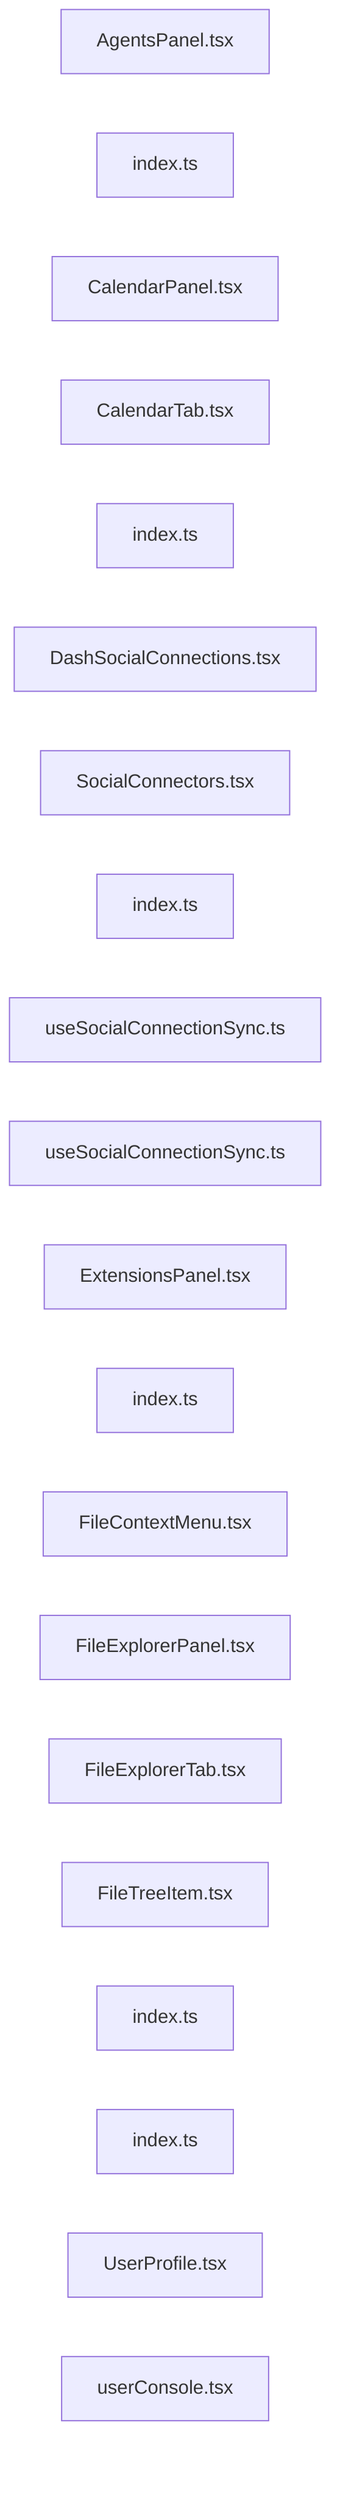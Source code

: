 graph LR
    app__components_activity__components_agents_AgentsPanel_tsx[AgentsPanel.tsx]
    app__components_activity__components_agents_index_ts[index.ts]
    app__components_activity__components_calendar_CalendarPanel_tsx[CalendarPanel.tsx]
    app__components_activity__components_calendar_CalendarTab_tsx[CalendarTab.tsx]
    app__components_activity__components_calendar_index_ts[index.ts]
    app__components_activity__components_connections_DashSocialConnections_tsx[DashSocialConnections.tsx]
    app__components_activity__components_connections_SocialConnectors_tsx[SocialConnectors.tsx]
    app__components_activity__components_connections_index_ts[index.ts]
    app__components_activity__components_connections_resources_useSocialConnectionSync_ts[useSocialConnectionSync.ts]
    app__components_activity__components_connections_useSocialConnectionSync_ts[useSocialConnectionSync.ts]
    app__components_activity__components_extensions_ExtensionsPanel_tsx[ExtensionsPanel.tsx]
    app__components_activity__components_extensions_index_ts[index.ts]
    app__components_activity__components_fileExplorer_FileContextMenu_tsx[FileContextMenu.tsx]
    app__components_activity__components_fileExplorer_FileExplorerPanel_tsx[FileExplorerPanel.tsx]
    app__components_activity__components_fileExplorer_FileExplorerTab_tsx[FileExplorerTab.tsx]
    app__components_activity__components_fileExplorer_FileTreeItem_tsx[FileTreeItem.tsx]
    app__components_activity__components_fileExplorer_index_ts[index.ts]
    app__components_activity__components_index_ts[index.ts]
    app__components_activity__components_userProfle_UserProfile_tsx[UserProfile.tsx]
    app__components_activity__components_userProfle_userConsole_tsx[userConsole.tsx]